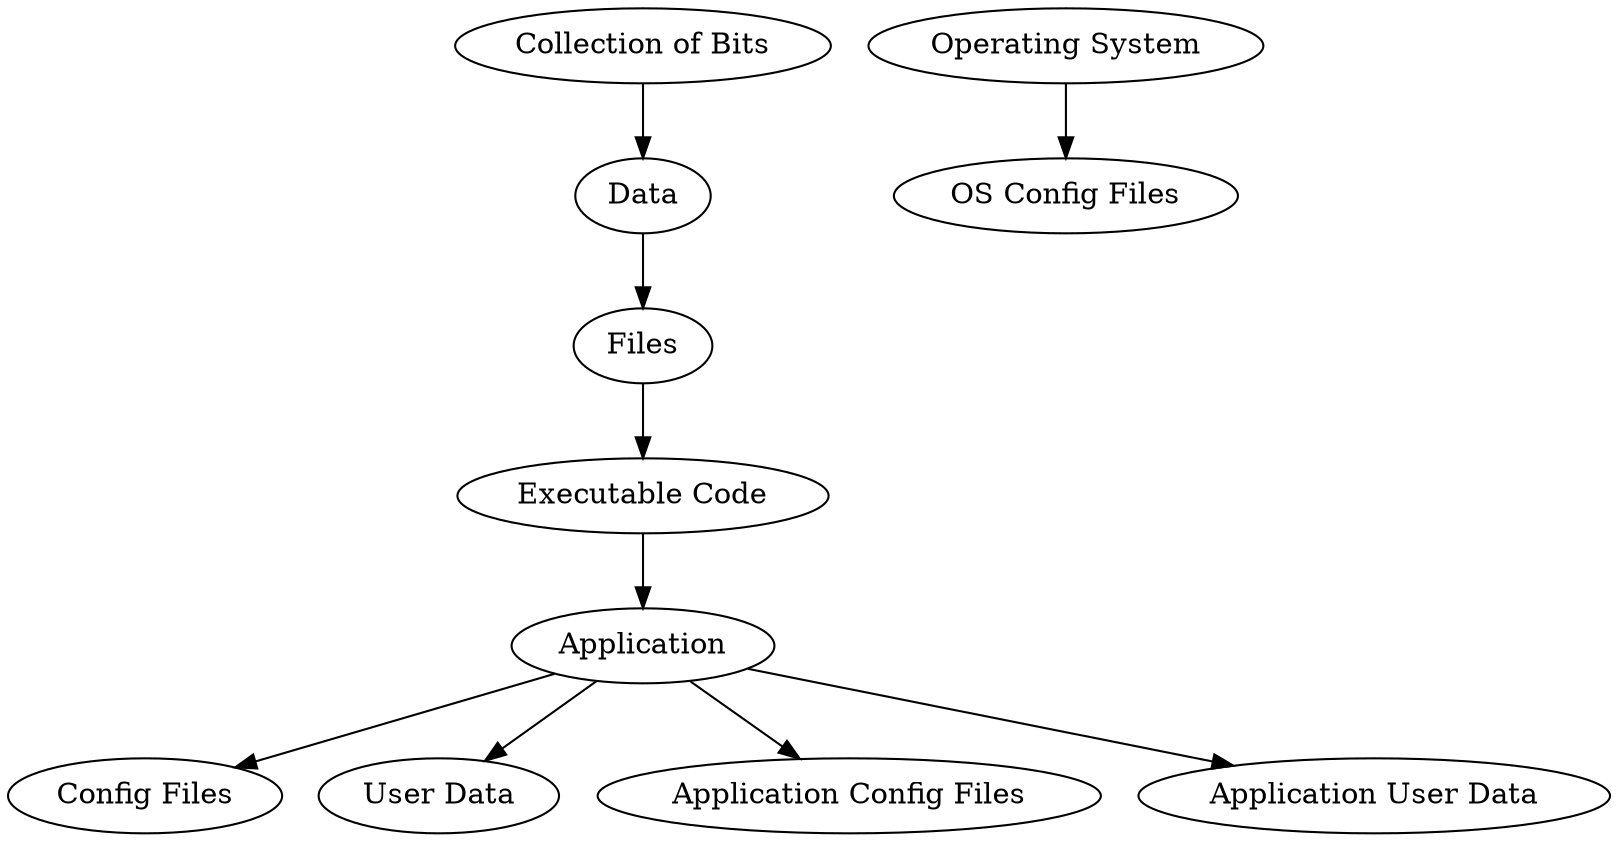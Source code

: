 digraph filesystem {
    "Collection of Bits" -> "Data"
    "Data" -> "Files"
    "Files" -> "Executable Code"
    "Executable Code" -> "Application"
    "Application" -> "Config Files"
    "Application" -> "User Data"
    "Operating System" -> "OS Config Files"
    "Application" -> "Application Config Files"
    "Application" -> "Application User Data"
}
